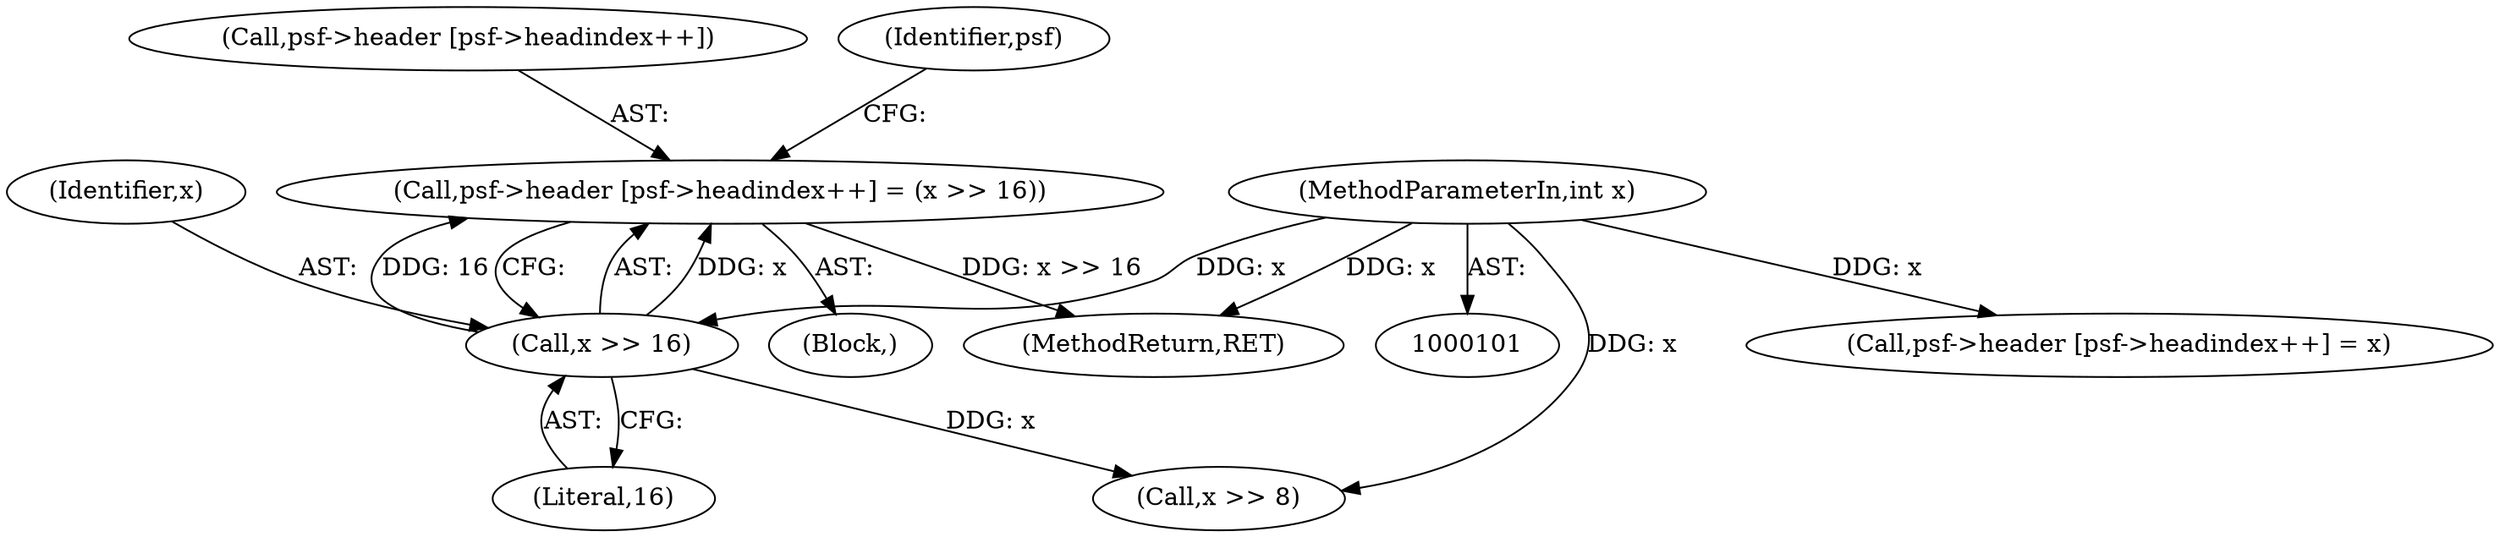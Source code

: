 digraph "1_libsndfile_708e996c87c5fae77b104ccfeb8f6db784c32074_0@array" {
"1000117" [label="(Call,psf->header [psf->headindex++] = (x >> 16))"];
"1000126" [label="(Call,x >> 16)"];
"1000103" [label="(MethodParameterIn,int x)"];
"1000126" [label="(Call,x >> 16)"];
"1000117" [label="(Call,psf->header [psf->headindex++] = (x >> 16))"];
"1000128" [label="(Literal,16)"];
"1000118" [label="(Call,psf->header [psf->headindex++])"];
"1000138" [label="(Call,x >> 8)"];
"1000127" [label="(Identifier,x)"];
"1000116" [label="(Block,)"];
"1000132" [label="(Identifier,psf)"];
"1000151" [label="(MethodReturn,RET)"];
"1000103" [label="(MethodParameterIn,int x)"];
"1000141" [label="(Call,psf->header [psf->headindex++] = x)"];
"1000117" -> "1000116"  [label="AST: "];
"1000117" -> "1000126"  [label="CFG: "];
"1000118" -> "1000117"  [label="AST: "];
"1000126" -> "1000117"  [label="AST: "];
"1000132" -> "1000117"  [label="CFG: "];
"1000117" -> "1000151"  [label="DDG: x >> 16"];
"1000126" -> "1000117"  [label="DDG: x"];
"1000126" -> "1000117"  [label="DDG: 16"];
"1000126" -> "1000128"  [label="CFG: "];
"1000127" -> "1000126"  [label="AST: "];
"1000128" -> "1000126"  [label="AST: "];
"1000103" -> "1000126"  [label="DDG: x"];
"1000126" -> "1000138"  [label="DDG: x"];
"1000103" -> "1000101"  [label="AST: "];
"1000103" -> "1000151"  [label="DDG: x"];
"1000103" -> "1000138"  [label="DDG: x"];
"1000103" -> "1000141"  [label="DDG: x"];
}
